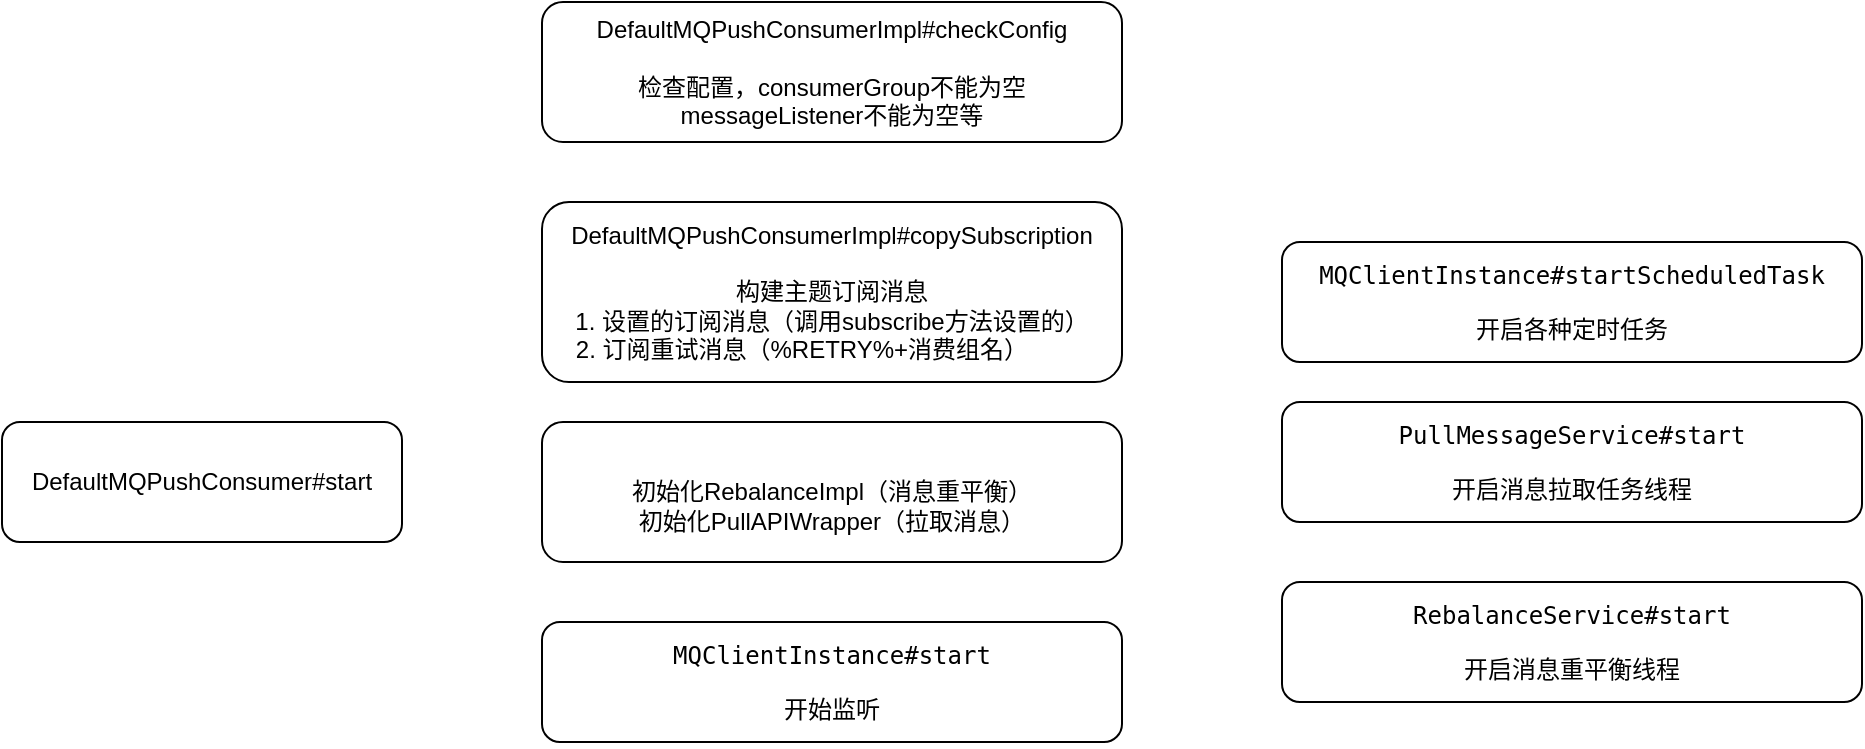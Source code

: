 <mxfile version="14.6.11" type="github">
  <diagram id="x_yBouvJ8vNpvIBVo2f2" name="Page-1">
    <mxGraphModel dx="788" dy="447" grid="1" gridSize="10" guides="1" tooltips="1" connect="1" arrows="1" fold="1" page="1" pageScale="1" pageWidth="827" pageHeight="1169" math="0" shadow="0">
      <root>
        <mxCell id="0" />
        <mxCell id="1" parent="0" />
        <mxCell id="1C4FP6_OPl20_pFZ42vm-1" value="DefaultMQPushConsumer#start" style="rounded=1;whiteSpace=wrap;html=1;" parent="1" vertex="1">
          <mxGeometry x="100" y="330" width="200" height="60" as="geometry" />
        </mxCell>
        <mxCell id="1C4FP6_OPl20_pFZ42vm-3" value="DefaultMQPushConsumerImpl#copySubscription&lt;br&gt;&lt;br&gt;构建主题订阅消息&lt;br&gt;1. 设置的订阅消息（调用subscribe方法设置的）&lt;br&gt;2. 订阅重试消息（%RETRY%+消费组名）&amp;nbsp; &amp;nbsp; &amp;nbsp; &amp;nbsp; &amp;nbsp;" style="rounded=1;whiteSpace=wrap;html=1;" parent="1" vertex="1">
          <mxGeometry x="370" y="220" width="290" height="90" as="geometry" />
        </mxCell>
        <mxCell id="1C4FP6_OPl20_pFZ42vm-4" value="&lt;br&gt;初始化RebalanceImpl（消息重平衡）&lt;br&gt;初始化PullAPIWrapper（拉取消息）" style="rounded=1;whiteSpace=wrap;html=1;" parent="1" vertex="1">
          <mxGeometry x="370" y="330" width="290" height="70" as="geometry" />
        </mxCell>
        <mxCell id="1C4FP6_OPl20_pFZ42vm-5" value="&lt;div&gt;DefaultMQPushConsumerImpl#checkConfig&lt;br&gt;&lt;/div&gt;&lt;div&gt;&lt;br&gt;&lt;/div&gt;&lt;div&gt;检查配置，consumerGroup不能为空&lt;/div&gt;&lt;div&gt;messageListener不能为空等&lt;/div&gt;" style="rounded=1;whiteSpace=wrap;html=1;" parent="1" vertex="1">
          <mxGeometry x="370" y="120" width="290" height="70" as="geometry" />
        </mxCell>
        <mxCell id="1C4FP6_OPl20_pFZ42vm-6" value="&lt;pre&gt;MQClientInstance#start&lt;/pre&gt;&lt;pre&gt;开始监听&lt;/pre&gt;" style="rounded=1;whiteSpace=wrap;html=1;" parent="1" vertex="1">
          <mxGeometry x="370" y="430" width="290" height="60" as="geometry" />
        </mxCell>
        <mxCell id="c8L5hzLGH66vXAhzxDlS-1" value="&lt;pre&gt;MQClientInstance#startScheduledTask&lt;br&gt;&lt;/pre&gt;&lt;pre&gt;开启各种定时任务&lt;/pre&gt;" style="rounded=1;whiteSpace=wrap;html=1;" vertex="1" parent="1">
          <mxGeometry x="740" y="240" width="290" height="60" as="geometry" />
        </mxCell>
        <mxCell id="c8L5hzLGH66vXAhzxDlS-2" value="&lt;pre&gt;PullMessageService#start&lt;/pre&gt;&lt;pre&gt;开启消息拉取任务线程&lt;/pre&gt;" style="rounded=1;whiteSpace=wrap;html=1;" vertex="1" parent="1">
          <mxGeometry x="740" y="320" width="290" height="60" as="geometry" />
        </mxCell>
        <mxCell id="c8L5hzLGH66vXAhzxDlS-3" value="&lt;pre&gt;RebalanceService#start&lt;/pre&gt;&lt;pre&gt;开启消息重平衡线程&lt;/pre&gt;" style="rounded=1;whiteSpace=wrap;html=1;" vertex="1" parent="1">
          <mxGeometry x="740" y="410" width="290" height="60" as="geometry" />
        </mxCell>
      </root>
    </mxGraphModel>
  </diagram>
</mxfile>
